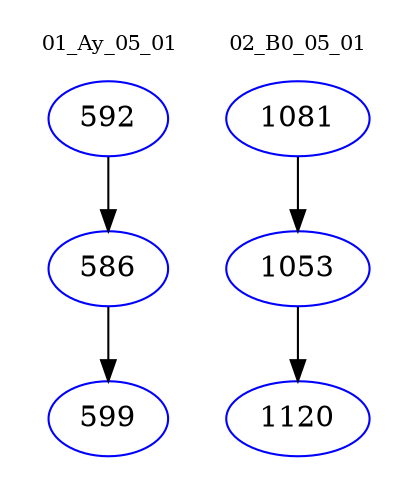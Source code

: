 digraph{
subgraph cluster_0 {
color = white
label = "01_Ay_05_01";
fontsize=10;
T0_592 [label="592", color="blue"]
T0_592 -> T0_586 [color="black"]
T0_586 [label="586", color="blue"]
T0_586 -> T0_599 [color="black"]
T0_599 [label="599", color="blue"]
}
subgraph cluster_1 {
color = white
label = "02_B0_05_01";
fontsize=10;
T1_1081 [label="1081", color="blue"]
T1_1081 -> T1_1053 [color="black"]
T1_1053 [label="1053", color="blue"]
T1_1053 -> T1_1120 [color="black"]
T1_1120 [label="1120", color="blue"]
}
}
